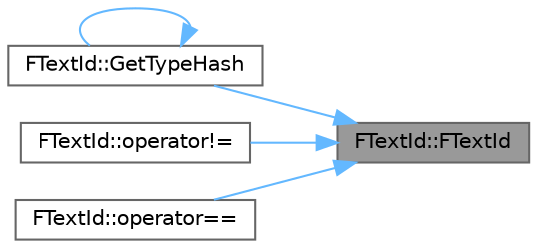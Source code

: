 digraph "FTextId::FTextId"
{
 // INTERACTIVE_SVG=YES
 // LATEX_PDF_SIZE
  bgcolor="transparent";
  edge [fontname=Helvetica,fontsize=10,labelfontname=Helvetica,labelfontsize=10];
  node [fontname=Helvetica,fontsize=10,shape=box,height=0.2,width=0.4];
  rankdir="RL";
  Node1 [id="Node000001",label="FTextId::FTextId",height=0.2,width=0.4,color="gray40", fillcolor="grey60", style="filled", fontcolor="black",tooltip=" "];
  Node1 -> Node2 [id="edge1_Node000001_Node000002",dir="back",color="steelblue1",style="solid",tooltip=" "];
  Node2 [id="Node000002",label="FTextId::GetTypeHash",height=0.2,width=0.4,color="grey40", fillcolor="white", style="filled",URL="$d4/dc6/classFTextId.html#a7066ccc1eec7fb1d773a77909ab811a9",tooltip="Get the hash of this text identity."];
  Node2 -> Node2 [id="edge2_Node000002_Node000002",dir="back",color="steelblue1",style="solid",tooltip=" "];
  Node1 -> Node3 [id="edge3_Node000001_Node000003",dir="back",color="steelblue1",style="solid",tooltip=" "];
  Node3 [id="Node000003",label="FTextId::operator!=",height=0.2,width=0.4,color="grey40", fillcolor="white", style="filled",URL="$d4/dc6/classFTextId.html#a96e0e89a826bd243d8a01c63104987f2",tooltip="Compare for inequality."];
  Node1 -> Node4 [id="edge4_Node000001_Node000004",dir="back",color="steelblue1",style="solid",tooltip=" "];
  Node4 [id="Node000004",label="FTextId::operator==",height=0.2,width=0.4,color="grey40", fillcolor="white", style="filled",URL="$d4/dc6/classFTextId.html#a5cc1a4540b717105eb63d25322d84bbb",tooltip="Compare for equality."];
}
